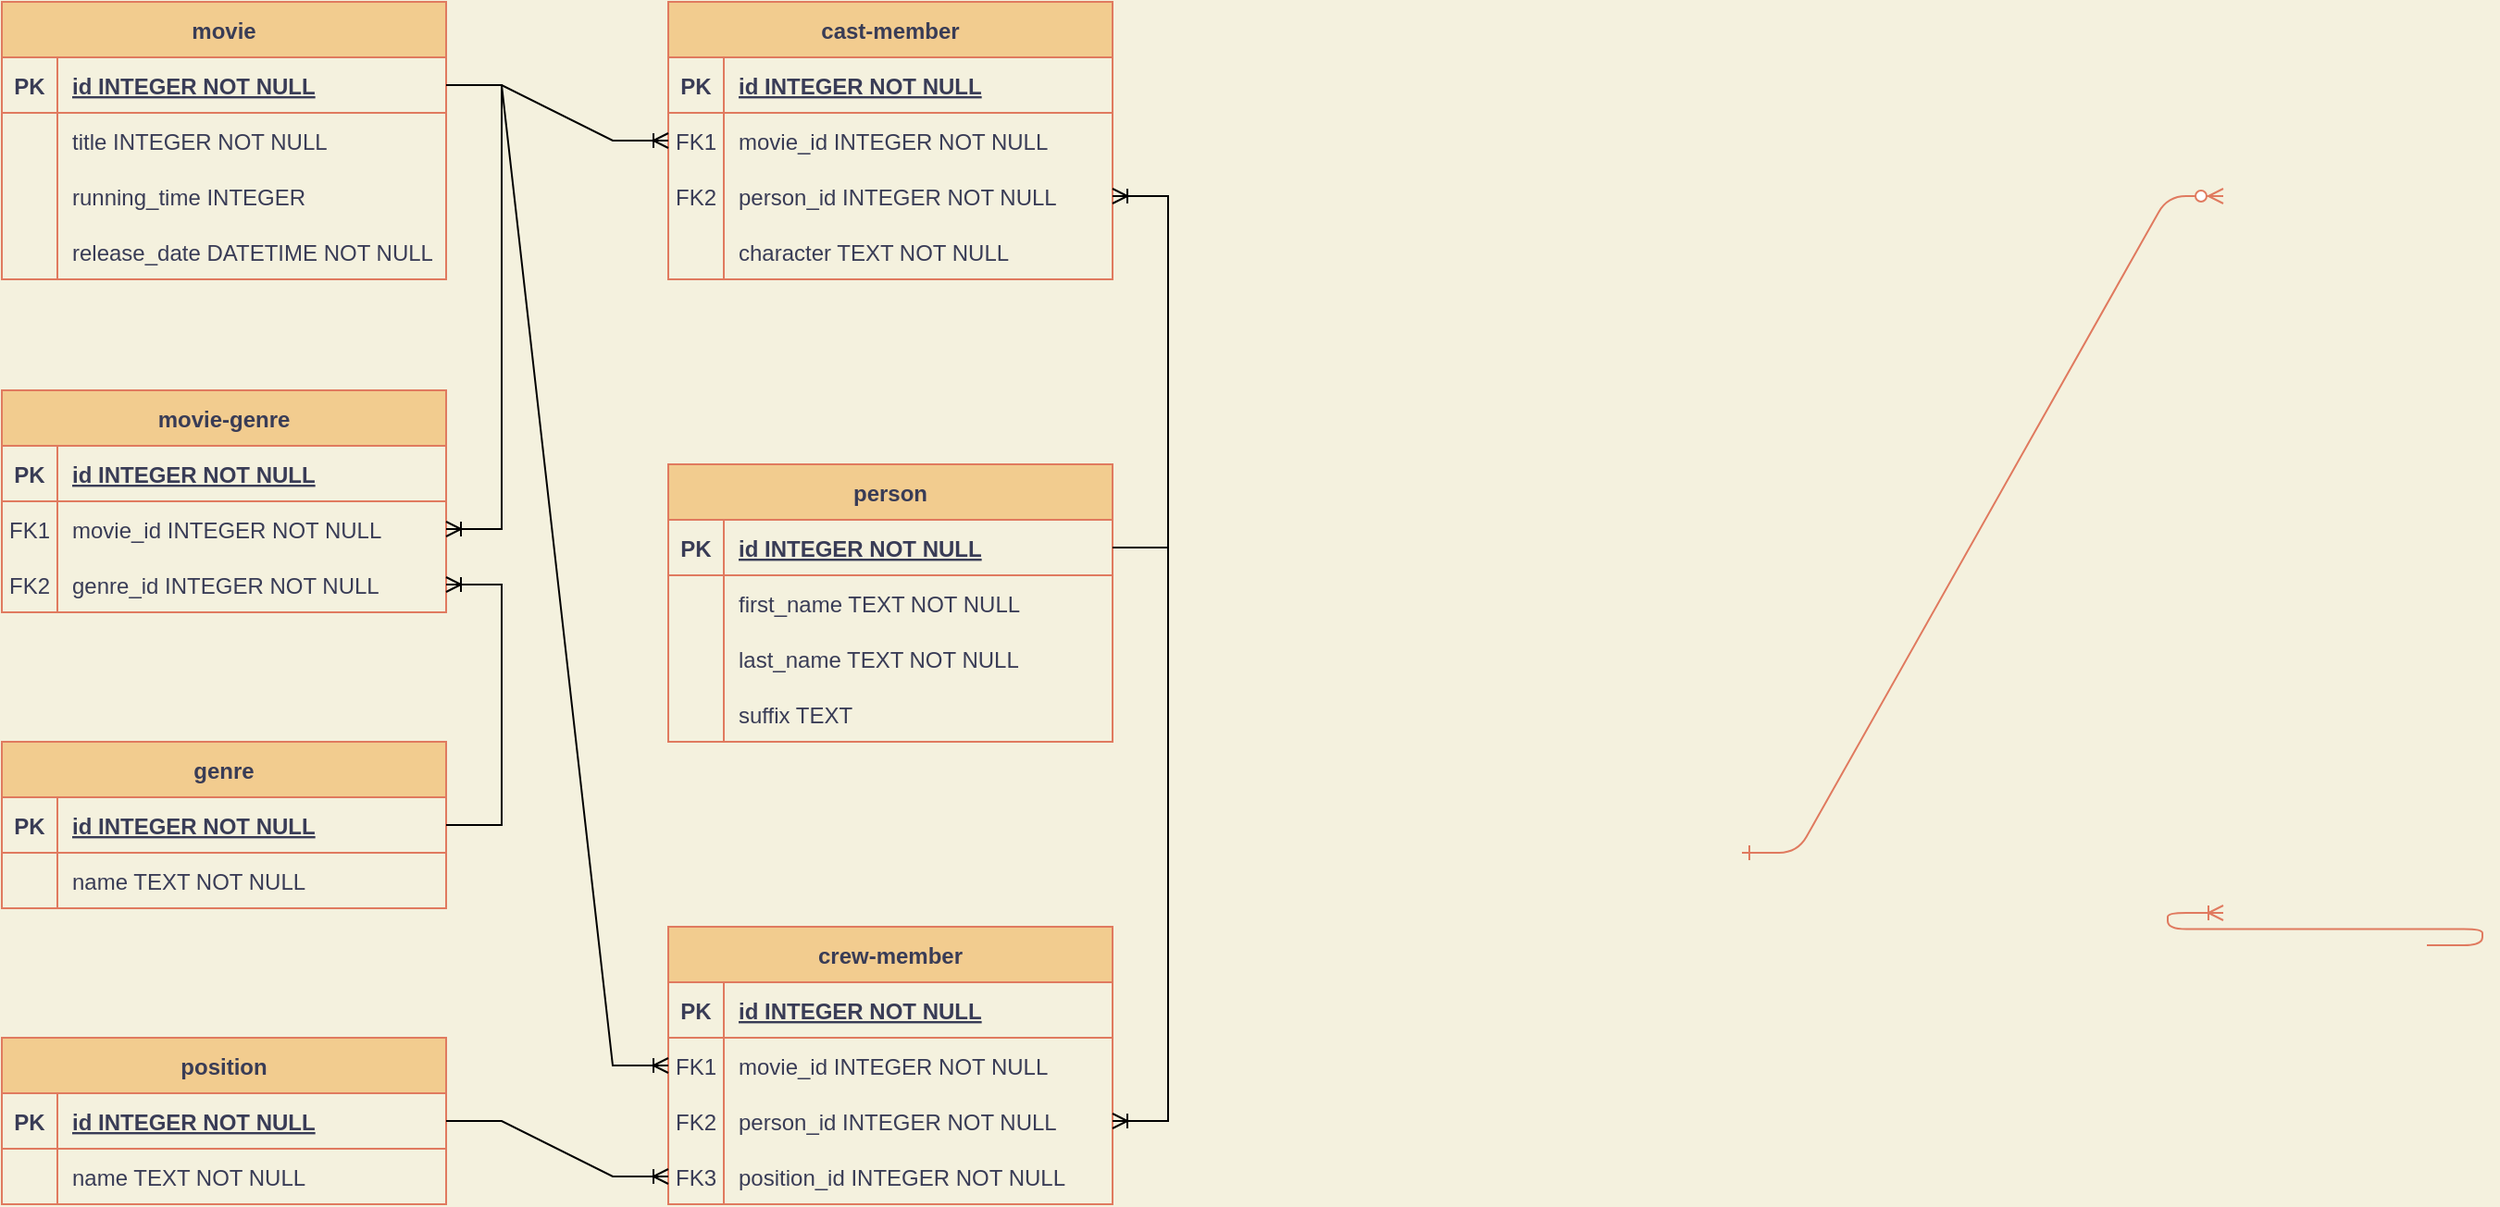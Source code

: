 <mxfile version="15.8.7" type="device"><diagram id="R2lEEEUBdFMjLlhIrx00" name="Page-1"><mxGraphModel dx="1298" dy="945" grid="1" gridSize="10" guides="1" tooltips="1" connect="1" arrows="1" fold="1" page="1" pageScale="1" pageWidth="850" pageHeight="1100" background="#F4F1DE" math="0" shadow="0" extFonts="Permanent Marker^https://fonts.googleapis.com/css?family=Permanent+Marker"><root><mxCell id="0"/><mxCell id="1" parent="0"/><mxCell id="CmRaEKqnd2upam0BMvwu-58" value="" style="edgeStyle=entityRelationEdgeStyle;endArrow=ERzeroToMany;startArrow=ERone;endFill=1;startFill=0;strokeColor=#E07A5F;fontColor=#393C56;labelBackgroundColor=#F4F1DE;" parent="1" source="CmRaEKqnd2upam0BMvwu-25" edge="1"><mxGeometry width="100" height="100" relative="1" as="geometry"><mxPoint x="980" y="500" as="sourcePoint"/><mxPoint x="1240" y="145" as="targetPoint"/></mxGeometry></mxCell><mxCell id="dFeZzjsiqZnY-xe7ULDC-239" value="" style="edgeStyle=entityRelationEdgeStyle;fontSize=12;html=1;endArrow=ERoneToMany;rounded=1;sketch=0;fontColor=#393C56;strokeColor=#E07A5F;fillColor=#F2CC8F;curved=0;" parent="1" source="dFeZzjsiqZnY-xe7ULDC-210" edge="1"><mxGeometry width="100" height="100" relative="1" as="geometry"><mxPoint x="1350" y="550" as="sourcePoint"/><mxPoint x="1240" y="532.5" as="targetPoint"/></mxGeometry></mxCell><mxCell id="J66zAHo53ogcDim1AAci-1" value="movie" style="shape=table;startSize=30;container=1;collapsible=1;childLayout=tableLayout;fixedRows=1;rowLines=0;fontStyle=1;align=center;resizeLast=1;fillColor=#F2CC8F;strokeColor=#E07A5F;fontColor=#393C56;" vertex="1" parent="1"><mxGeometry x="40" y="40" width="240" height="150" as="geometry"/></mxCell><mxCell id="J66zAHo53ogcDim1AAci-2" value="" style="shape=partialRectangle;collapsible=0;dropTarget=0;pointerEvents=0;fillColor=none;points=[[0,0.5],[1,0.5]];portConstraint=eastwest;top=0;left=0;right=0;bottom=1;strokeColor=#E07A5F;fontColor=#393C56;" vertex="1" parent="J66zAHo53ogcDim1AAci-1"><mxGeometry y="30" width="240" height="30" as="geometry"/></mxCell><mxCell id="J66zAHo53ogcDim1AAci-3" value="PK" style="shape=partialRectangle;overflow=hidden;connectable=0;fillColor=none;top=0;left=0;bottom=0;right=0;fontStyle=1;strokeColor=#E07A5F;fontColor=#393C56;" vertex="1" parent="J66zAHo53ogcDim1AAci-2"><mxGeometry width="30" height="30" as="geometry"><mxRectangle width="30" height="30" as="alternateBounds"/></mxGeometry></mxCell><mxCell id="J66zAHo53ogcDim1AAci-4" value="id INTEGER NOT NULL " style="shape=partialRectangle;overflow=hidden;connectable=0;fillColor=none;top=0;left=0;bottom=0;right=0;align=left;spacingLeft=6;fontStyle=5;strokeColor=#E07A5F;fontColor=#393C56;" vertex="1" parent="J66zAHo53ogcDim1AAci-2"><mxGeometry x="30" width="210" height="30" as="geometry"><mxRectangle width="210" height="30" as="alternateBounds"/></mxGeometry></mxCell><mxCell id="J66zAHo53ogcDim1AAci-5" value="" style="shape=partialRectangle;collapsible=0;dropTarget=0;pointerEvents=0;fillColor=none;points=[[0,0.5],[1,0.5]];portConstraint=eastwest;top=0;left=0;right=0;bottom=0;strokeColor=#E07A5F;fontColor=#393C56;" vertex="1" parent="J66zAHo53ogcDim1AAci-1"><mxGeometry y="60" width="240" height="30" as="geometry"/></mxCell><mxCell id="J66zAHo53ogcDim1AAci-6" value="" style="shape=partialRectangle;overflow=hidden;connectable=0;fillColor=none;top=0;left=0;bottom=0;right=0;strokeColor=#E07A5F;fontColor=#393C56;" vertex="1" parent="J66zAHo53ogcDim1AAci-5"><mxGeometry width="30" height="30" as="geometry"><mxRectangle width="30" height="30" as="alternateBounds"/></mxGeometry></mxCell><mxCell id="J66zAHo53ogcDim1AAci-7" value="title INTEGER NOT NULL" style="shape=partialRectangle;overflow=hidden;connectable=0;fillColor=none;top=0;left=0;bottom=0;right=0;align=left;spacingLeft=6;strokeColor=#E07A5F;fontColor=#393C56;" vertex="1" parent="J66zAHo53ogcDim1AAci-5"><mxGeometry x="30" width="210" height="30" as="geometry"><mxRectangle width="210" height="30" as="alternateBounds"/></mxGeometry></mxCell><mxCell id="J66zAHo53ogcDim1AAci-17" style="shape=partialRectangle;collapsible=0;dropTarget=0;pointerEvents=0;fillColor=none;points=[[0,0.5],[1,0.5]];portConstraint=eastwest;top=0;left=0;right=0;bottom=0;strokeColor=#E07A5F;fontColor=#393C56;" vertex="1" parent="J66zAHo53ogcDim1AAci-1"><mxGeometry y="90" width="240" height="30" as="geometry"/></mxCell><mxCell id="J66zAHo53ogcDim1AAci-18" style="shape=partialRectangle;overflow=hidden;connectable=0;fillColor=none;top=0;left=0;bottom=0;right=0;strokeColor=#E07A5F;fontColor=#393C56;" vertex="1" parent="J66zAHo53ogcDim1AAci-17"><mxGeometry width="30" height="30" as="geometry"><mxRectangle width="30" height="30" as="alternateBounds"/></mxGeometry></mxCell><mxCell id="J66zAHo53ogcDim1AAci-19" value="running_time INTEGER" style="shape=partialRectangle;overflow=hidden;connectable=0;fillColor=none;top=0;left=0;bottom=0;right=0;align=left;spacingLeft=6;strokeColor=#E07A5F;fontColor=#393C56;" vertex="1" parent="J66zAHo53ogcDim1AAci-17"><mxGeometry x="30" width="210" height="30" as="geometry"><mxRectangle width="210" height="30" as="alternateBounds"/></mxGeometry></mxCell><mxCell id="J66zAHo53ogcDim1AAci-11" style="shape=partialRectangle;collapsible=0;dropTarget=0;pointerEvents=0;fillColor=none;points=[[0,0.5],[1,0.5]];portConstraint=eastwest;top=0;left=0;right=0;bottom=0;strokeColor=#E07A5F;fontColor=#393C56;" vertex="1" parent="J66zAHo53ogcDim1AAci-1"><mxGeometry y="120" width="240" height="30" as="geometry"/></mxCell><mxCell id="J66zAHo53ogcDim1AAci-12" style="shape=partialRectangle;overflow=hidden;connectable=0;fillColor=none;top=0;left=0;bottom=0;right=0;strokeColor=#E07A5F;fontColor=#393C56;" vertex="1" parent="J66zAHo53ogcDim1AAci-11"><mxGeometry width="30" height="30" as="geometry"><mxRectangle width="30" height="30" as="alternateBounds"/></mxGeometry></mxCell><mxCell id="J66zAHo53ogcDim1AAci-13" value="release_date DATETIME NOT NULL" style="shape=partialRectangle;overflow=hidden;connectable=0;fillColor=none;top=0;left=0;bottom=0;right=0;align=left;spacingLeft=6;strokeColor=#E07A5F;fontColor=#393C56;" vertex="1" parent="J66zAHo53ogcDim1AAci-11"><mxGeometry x="30" width="210" height="30" as="geometry"><mxRectangle width="210" height="30" as="alternateBounds"/></mxGeometry></mxCell><mxCell id="J66zAHo53ogcDim1AAci-23" value="person" style="shape=table;startSize=30;container=1;collapsible=1;childLayout=tableLayout;fixedRows=1;rowLines=0;fontStyle=1;align=center;resizeLast=1;fillColor=#F2CC8F;strokeColor=#E07A5F;fontColor=#393C56;" vertex="1" parent="1"><mxGeometry x="400" y="290" width="240" height="150" as="geometry"/></mxCell><mxCell id="J66zAHo53ogcDim1AAci-24" value="" style="shape=partialRectangle;collapsible=0;dropTarget=0;pointerEvents=0;fillColor=none;points=[[0,0.5],[1,0.5]];portConstraint=eastwest;top=0;left=0;right=0;bottom=1;strokeColor=#E07A5F;fontColor=#393C56;" vertex="1" parent="J66zAHo53ogcDim1AAci-23"><mxGeometry y="30" width="240" height="30" as="geometry"/></mxCell><mxCell id="J66zAHo53ogcDim1AAci-25" value="PK" style="shape=partialRectangle;overflow=hidden;connectable=0;fillColor=none;top=0;left=0;bottom=0;right=0;fontStyle=1;strokeColor=#E07A5F;fontColor=#393C56;" vertex="1" parent="J66zAHo53ogcDim1AAci-24"><mxGeometry width="30" height="30" as="geometry"><mxRectangle width="30" height="30" as="alternateBounds"/></mxGeometry></mxCell><mxCell id="J66zAHo53ogcDim1AAci-26" value="id INTEGER NOT NULL " style="shape=partialRectangle;overflow=hidden;connectable=0;fillColor=none;top=0;left=0;bottom=0;right=0;align=left;spacingLeft=6;fontStyle=5;strokeColor=#E07A5F;fontColor=#393C56;" vertex="1" parent="J66zAHo53ogcDim1AAci-24"><mxGeometry x="30" width="210" height="30" as="geometry"><mxRectangle width="210" height="30" as="alternateBounds"/></mxGeometry></mxCell><mxCell id="J66zAHo53ogcDim1AAci-27" value="" style="shape=partialRectangle;collapsible=0;dropTarget=0;pointerEvents=0;fillColor=none;points=[[0,0.5],[1,0.5]];portConstraint=eastwest;top=0;left=0;right=0;bottom=0;strokeColor=#E07A5F;fontColor=#393C56;" vertex="1" parent="J66zAHo53ogcDim1AAci-23"><mxGeometry y="60" width="240" height="30" as="geometry"/></mxCell><mxCell id="J66zAHo53ogcDim1AAci-28" value="" style="shape=partialRectangle;overflow=hidden;connectable=0;fillColor=none;top=0;left=0;bottom=0;right=0;strokeColor=#E07A5F;fontColor=#393C56;" vertex="1" parent="J66zAHo53ogcDim1AAci-27"><mxGeometry width="30" height="30" as="geometry"><mxRectangle width="30" height="30" as="alternateBounds"/></mxGeometry></mxCell><mxCell id="J66zAHo53ogcDim1AAci-29" value="first_name TEXT NOT NULL" style="shape=partialRectangle;overflow=hidden;connectable=0;fillColor=none;top=0;left=0;bottom=0;right=0;align=left;spacingLeft=6;strokeColor=#E07A5F;fontColor=#393C56;" vertex="1" parent="J66zAHo53ogcDim1AAci-27"><mxGeometry x="30" width="210" height="30" as="geometry"><mxRectangle width="210" height="30" as="alternateBounds"/></mxGeometry></mxCell><mxCell id="J66zAHo53ogcDim1AAci-30" value="" style="shape=partialRectangle;collapsible=0;dropTarget=0;pointerEvents=0;fillColor=none;points=[[0,0.5],[1,0.5]];portConstraint=eastwest;top=0;left=0;right=0;bottom=0;strokeColor=#E07A5F;fontColor=#393C56;" vertex="1" parent="J66zAHo53ogcDim1AAci-23"><mxGeometry y="90" width="240" height="30" as="geometry"/></mxCell><mxCell id="J66zAHo53ogcDim1AAci-31" value="" style="shape=partialRectangle;overflow=hidden;connectable=0;fillColor=none;top=0;left=0;bottom=0;right=0;strokeColor=#E07A5F;fontColor=#393C56;" vertex="1" parent="J66zAHo53ogcDim1AAci-30"><mxGeometry width="30" height="30" as="geometry"><mxRectangle width="30" height="30" as="alternateBounds"/></mxGeometry></mxCell><mxCell id="J66zAHo53ogcDim1AAci-32" value="last_name TEXT NOT NULL" style="shape=partialRectangle;overflow=hidden;connectable=0;fillColor=none;top=0;left=0;bottom=0;right=0;align=left;spacingLeft=6;strokeColor=#E07A5F;fontColor=#393C56;" vertex="1" parent="J66zAHo53ogcDim1AAci-30"><mxGeometry x="30" width="210" height="30" as="geometry"><mxRectangle width="210" height="30" as="alternateBounds"/></mxGeometry></mxCell><mxCell id="J66zAHo53ogcDim1AAci-33" style="shape=partialRectangle;collapsible=0;dropTarget=0;pointerEvents=0;fillColor=none;points=[[0,0.5],[1,0.5]];portConstraint=eastwest;top=0;left=0;right=0;bottom=0;strokeColor=#E07A5F;fontColor=#393C56;" vertex="1" parent="J66zAHo53ogcDim1AAci-23"><mxGeometry y="120" width="240" height="30" as="geometry"/></mxCell><mxCell id="J66zAHo53ogcDim1AAci-34" style="shape=partialRectangle;overflow=hidden;connectable=0;fillColor=none;top=0;left=0;bottom=0;right=0;strokeColor=#E07A5F;fontColor=#393C56;" vertex="1" parent="J66zAHo53ogcDim1AAci-33"><mxGeometry width="30" height="30" as="geometry"><mxRectangle width="30" height="30" as="alternateBounds"/></mxGeometry></mxCell><mxCell id="J66zAHo53ogcDim1AAci-35" value="suffix TEXT" style="shape=partialRectangle;overflow=hidden;connectable=0;fillColor=none;top=0;left=0;bottom=0;right=0;align=left;spacingLeft=6;strokeColor=#E07A5F;fontColor=#393C56;" vertex="1" parent="J66zAHo53ogcDim1AAci-33"><mxGeometry x="30" width="210" height="30" as="geometry"><mxRectangle width="210" height="30" as="alternateBounds"/></mxGeometry></mxCell><mxCell id="J66zAHo53ogcDim1AAci-45" value="crew-member" style="shape=table;startSize=30;container=1;collapsible=1;childLayout=tableLayout;fixedRows=1;rowLines=0;fontStyle=1;align=center;resizeLast=1;fillColor=#F2CC8F;strokeColor=#E07A5F;fontColor=#393C56;" vertex="1" parent="1"><mxGeometry x="400" y="540" width="240" height="150" as="geometry"/></mxCell><mxCell id="J66zAHo53ogcDim1AAci-46" value="" style="shape=partialRectangle;collapsible=0;dropTarget=0;pointerEvents=0;fillColor=none;points=[[0,0.5],[1,0.5]];portConstraint=eastwest;top=0;left=0;right=0;bottom=1;strokeColor=#E07A5F;fontColor=#393C56;" vertex="1" parent="J66zAHo53ogcDim1AAci-45"><mxGeometry y="30" width="240" height="30" as="geometry"/></mxCell><mxCell id="J66zAHo53ogcDim1AAci-47" value="PK" style="shape=partialRectangle;overflow=hidden;connectable=0;fillColor=none;top=0;left=0;bottom=0;right=0;fontStyle=1;strokeColor=#E07A5F;fontColor=#393C56;" vertex="1" parent="J66zAHo53ogcDim1AAci-46"><mxGeometry width="30" height="30" as="geometry"><mxRectangle width="30" height="30" as="alternateBounds"/></mxGeometry></mxCell><mxCell id="J66zAHo53ogcDim1AAci-48" value="id INTEGER NOT NULL " style="shape=partialRectangle;overflow=hidden;connectable=0;fillColor=none;top=0;left=0;bottom=0;right=0;align=left;spacingLeft=6;fontStyle=5;strokeColor=#E07A5F;fontColor=#393C56;" vertex="1" parent="J66zAHo53ogcDim1AAci-46"><mxGeometry x="30" width="210" height="30" as="geometry"><mxRectangle width="210" height="30" as="alternateBounds"/></mxGeometry></mxCell><mxCell id="J66zAHo53ogcDim1AAci-49" value="" style="shape=partialRectangle;collapsible=0;dropTarget=0;pointerEvents=0;fillColor=none;points=[[0,0.5],[1,0.5]];portConstraint=eastwest;top=0;left=0;right=0;bottom=0;strokeColor=#E07A5F;fontColor=#393C56;" vertex="1" parent="J66zAHo53ogcDim1AAci-45"><mxGeometry y="60" width="240" height="30" as="geometry"/></mxCell><mxCell id="J66zAHo53ogcDim1AAci-50" value="FK1" style="shape=partialRectangle;overflow=hidden;connectable=0;fillColor=none;top=0;left=0;bottom=0;right=0;strokeColor=#E07A5F;fontColor=#393C56;" vertex="1" parent="J66zAHo53ogcDim1AAci-49"><mxGeometry width="30" height="30" as="geometry"><mxRectangle width="30" height="30" as="alternateBounds"/></mxGeometry></mxCell><mxCell id="J66zAHo53ogcDim1AAci-51" value="movie_id INTEGER NOT NULL" style="shape=partialRectangle;overflow=hidden;connectable=0;fillColor=none;top=0;left=0;bottom=0;right=0;align=left;spacingLeft=6;strokeColor=#E07A5F;fontColor=#393C56;" vertex="1" parent="J66zAHo53ogcDim1AAci-49"><mxGeometry x="30" width="210" height="30" as="geometry"><mxRectangle width="210" height="30" as="alternateBounds"/></mxGeometry></mxCell><mxCell id="J66zAHo53ogcDim1AAci-52" value="" style="shape=partialRectangle;collapsible=0;dropTarget=0;pointerEvents=0;fillColor=none;points=[[0,0.5],[1,0.5]];portConstraint=eastwest;top=0;left=0;right=0;bottom=0;strokeColor=#E07A5F;fontColor=#393C56;" vertex="1" parent="J66zAHo53ogcDim1AAci-45"><mxGeometry y="90" width="240" height="30" as="geometry"/></mxCell><mxCell id="J66zAHo53ogcDim1AAci-53" value="FK2" style="shape=partialRectangle;overflow=hidden;connectable=0;fillColor=none;top=0;left=0;bottom=0;right=0;strokeColor=#E07A5F;fontColor=#393C56;" vertex="1" parent="J66zAHo53ogcDim1AAci-52"><mxGeometry width="30" height="30" as="geometry"><mxRectangle width="30" height="30" as="alternateBounds"/></mxGeometry></mxCell><mxCell id="J66zAHo53ogcDim1AAci-54" value="person_id INTEGER NOT NULL" style="shape=partialRectangle;overflow=hidden;connectable=0;fillColor=none;top=0;left=0;bottom=0;right=0;align=left;spacingLeft=6;strokeColor=#E07A5F;fontColor=#393C56;" vertex="1" parent="J66zAHo53ogcDim1AAci-52"><mxGeometry x="30" width="210" height="30" as="geometry"><mxRectangle width="210" height="30" as="alternateBounds"/></mxGeometry></mxCell><mxCell id="J66zAHo53ogcDim1AAci-55" style="shape=partialRectangle;collapsible=0;dropTarget=0;pointerEvents=0;fillColor=none;points=[[0,0.5],[1,0.5]];portConstraint=eastwest;top=0;left=0;right=0;bottom=0;strokeColor=#E07A5F;fontColor=#393C56;" vertex="1" parent="J66zAHo53ogcDim1AAci-45"><mxGeometry y="120" width="240" height="30" as="geometry"/></mxCell><mxCell id="J66zAHo53ogcDim1AAci-56" value="FK3" style="shape=partialRectangle;overflow=hidden;connectable=0;fillColor=none;top=0;left=0;bottom=0;right=0;strokeColor=#E07A5F;fontColor=#393C56;" vertex="1" parent="J66zAHo53ogcDim1AAci-55"><mxGeometry width="30" height="30" as="geometry"><mxRectangle width="30" height="30" as="alternateBounds"/></mxGeometry></mxCell><mxCell id="J66zAHo53ogcDim1AAci-57" value="position_id INTEGER NOT NULL" style="shape=partialRectangle;overflow=hidden;connectable=0;fillColor=none;top=0;left=0;bottom=0;right=0;align=left;spacingLeft=6;strokeColor=#E07A5F;fontColor=#393C56;" vertex="1" parent="J66zAHo53ogcDim1AAci-55"><mxGeometry x="30" width="210" height="30" as="geometry"><mxRectangle width="210" height="30" as="alternateBounds"/></mxGeometry></mxCell><mxCell id="J66zAHo53ogcDim1AAci-70" value="cast-member" style="shape=table;startSize=30;container=1;collapsible=1;childLayout=tableLayout;fixedRows=1;rowLines=0;fontStyle=1;align=center;resizeLast=1;fillColor=#F2CC8F;strokeColor=#E07A5F;fontColor=#393C56;" vertex="1" parent="1"><mxGeometry x="400" y="40" width="240" height="150" as="geometry"/></mxCell><mxCell id="J66zAHo53ogcDim1AAci-71" value="" style="shape=partialRectangle;collapsible=0;dropTarget=0;pointerEvents=0;fillColor=none;points=[[0,0.5],[1,0.5]];portConstraint=eastwest;top=0;left=0;right=0;bottom=1;strokeColor=#E07A5F;fontColor=#393C56;" vertex="1" parent="J66zAHo53ogcDim1AAci-70"><mxGeometry y="30" width="240" height="30" as="geometry"/></mxCell><mxCell id="J66zAHo53ogcDim1AAci-72" value="PK" style="shape=partialRectangle;overflow=hidden;connectable=0;fillColor=none;top=0;left=0;bottom=0;right=0;fontStyle=1;strokeColor=#E07A5F;fontColor=#393C56;" vertex="1" parent="J66zAHo53ogcDim1AAci-71"><mxGeometry width="30" height="30" as="geometry"><mxRectangle width="30" height="30" as="alternateBounds"/></mxGeometry></mxCell><mxCell id="J66zAHo53ogcDim1AAci-73" value="id INTEGER NOT NULL " style="shape=partialRectangle;overflow=hidden;connectable=0;fillColor=none;top=0;left=0;bottom=0;right=0;align=left;spacingLeft=6;fontStyle=5;strokeColor=#E07A5F;fontColor=#393C56;" vertex="1" parent="J66zAHo53ogcDim1AAci-71"><mxGeometry x="30" width="210" height="30" as="geometry"><mxRectangle width="210" height="30" as="alternateBounds"/></mxGeometry></mxCell><mxCell id="J66zAHo53ogcDim1AAci-74" value="" style="shape=partialRectangle;collapsible=0;dropTarget=0;pointerEvents=0;fillColor=none;points=[[0,0.5],[1,0.5]];portConstraint=eastwest;top=0;left=0;right=0;bottom=0;strokeColor=#E07A5F;fontColor=#393C56;" vertex="1" parent="J66zAHo53ogcDim1AAci-70"><mxGeometry y="60" width="240" height="30" as="geometry"/></mxCell><mxCell id="J66zAHo53ogcDim1AAci-75" value="FK1" style="shape=partialRectangle;overflow=hidden;connectable=0;fillColor=none;top=0;left=0;bottom=0;right=0;strokeColor=#E07A5F;fontColor=#393C56;" vertex="1" parent="J66zAHo53ogcDim1AAci-74"><mxGeometry width="30" height="30" as="geometry"><mxRectangle width="30" height="30" as="alternateBounds"/></mxGeometry></mxCell><mxCell id="J66zAHo53ogcDim1AAci-76" value="movie_id INTEGER NOT NULL" style="shape=partialRectangle;overflow=hidden;connectable=0;fillColor=none;top=0;left=0;bottom=0;right=0;align=left;spacingLeft=6;strokeColor=#E07A5F;fontColor=#393C56;" vertex="1" parent="J66zAHo53ogcDim1AAci-74"><mxGeometry x="30" width="210" height="30" as="geometry"><mxRectangle width="210" height="30" as="alternateBounds"/></mxGeometry></mxCell><mxCell id="J66zAHo53ogcDim1AAci-77" value="" style="shape=partialRectangle;collapsible=0;dropTarget=0;pointerEvents=0;fillColor=none;points=[[0,0.5],[1,0.5]];portConstraint=eastwest;top=0;left=0;right=0;bottom=0;strokeColor=#E07A5F;fontColor=#393C56;" vertex="1" parent="J66zAHo53ogcDim1AAci-70"><mxGeometry y="90" width="240" height="30" as="geometry"/></mxCell><mxCell id="J66zAHo53ogcDim1AAci-78" value="FK2" style="shape=partialRectangle;overflow=hidden;connectable=0;fillColor=none;top=0;left=0;bottom=0;right=0;strokeColor=#E07A5F;fontColor=#393C56;" vertex="1" parent="J66zAHo53ogcDim1AAci-77"><mxGeometry width="30" height="30" as="geometry"><mxRectangle width="30" height="30" as="alternateBounds"/></mxGeometry></mxCell><mxCell id="J66zAHo53ogcDim1AAci-79" value="person_id INTEGER NOT NULL" style="shape=partialRectangle;overflow=hidden;connectable=0;fillColor=none;top=0;left=0;bottom=0;right=0;align=left;spacingLeft=6;strokeColor=#E07A5F;fontColor=#393C56;" vertex="1" parent="J66zAHo53ogcDim1AAci-77"><mxGeometry x="30" width="210" height="30" as="geometry"><mxRectangle width="210" height="30" as="alternateBounds"/></mxGeometry></mxCell><mxCell id="J66zAHo53ogcDim1AAci-80" style="shape=partialRectangle;collapsible=0;dropTarget=0;pointerEvents=0;fillColor=none;points=[[0,0.5],[1,0.5]];portConstraint=eastwest;top=0;left=0;right=0;bottom=0;strokeColor=#E07A5F;fontColor=#393C56;" vertex="1" parent="J66zAHo53ogcDim1AAci-70"><mxGeometry y="120" width="240" height="30" as="geometry"/></mxCell><mxCell id="J66zAHo53ogcDim1AAci-81" value="" style="shape=partialRectangle;overflow=hidden;connectable=0;fillColor=none;top=0;left=0;bottom=0;right=0;strokeColor=#E07A5F;fontColor=#393C56;" vertex="1" parent="J66zAHo53ogcDim1AAci-80"><mxGeometry width="30" height="30" as="geometry"><mxRectangle width="30" height="30" as="alternateBounds"/></mxGeometry></mxCell><mxCell id="J66zAHo53ogcDim1AAci-82" value="character TEXT NOT NULL" style="shape=partialRectangle;overflow=hidden;connectable=0;fillColor=none;top=0;left=0;bottom=0;right=0;align=left;spacingLeft=6;strokeColor=#E07A5F;fontColor=#393C56;" vertex="1" parent="J66zAHo53ogcDim1AAci-80"><mxGeometry x="30" width="210" height="30" as="geometry"><mxRectangle width="210" height="30" as="alternateBounds"/></mxGeometry></mxCell><mxCell id="J66zAHo53ogcDim1AAci-83" value="position" style="shape=table;startSize=30;container=1;collapsible=1;childLayout=tableLayout;fixedRows=1;rowLines=0;fontStyle=1;align=center;resizeLast=1;fillColor=#F2CC8F;strokeColor=#E07A5F;fontColor=#393C56;" vertex="1" parent="1"><mxGeometry x="40" y="600" width="240" height="90" as="geometry"/></mxCell><mxCell id="J66zAHo53ogcDim1AAci-84" value="" style="shape=partialRectangle;collapsible=0;dropTarget=0;pointerEvents=0;fillColor=none;points=[[0,0.5],[1,0.5]];portConstraint=eastwest;top=0;left=0;right=0;bottom=1;strokeColor=#E07A5F;fontColor=#393C56;" vertex="1" parent="J66zAHo53ogcDim1AAci-83"><mxGeometry y="30" width="240" height="30" as="geometry"/></mxCell><mxCell id="J66zAHo53ogcDim1AAci-85" value="PK" style="shape=partialRectangle;overflow=hidden;connectable=0;fillColor=none;top=0;left=0;bottom=0;right=0;fontStyle=1;strokeColor=#E07A5F;fontColor=#393C56;" vertex="1" parent="J66zAHo53ogcDim1AAci-84"><mxGeometry width="30" height="30" as="geometry"><mxRectangle width="30" height="30" as="alternateBounds"/></mxGeometry></mxCell><mxCell id="J66zAHo53ogcDim1AAci-86" value="id INTEGER NOT NULL " style="shape=partialRectangle;overflow=hidden;connectable=0;fillColor=none;top=0;left=0;bottom=0;right=0;align=left;spacingLeft=6;fontStyle=5;strokeColor=#E07A5F;fontColor=#393C56;" vertex="1" parent="J66zAHo53ogcDim1AAci-84"><mxGeometry x="30" width="210" height="30" as="geometry"><mxRectangle width="210" height="30" as="alternateBounds"/></mxGeometry></mxCell><mxCell id="J66zAHo53ogcDim1AAci-87" value="" style="shape=partialRectangle;collapsible=0;dropTarget=0;pointerEvents=0;fillColor=none;points=[[0,0.5],[1,0.5]];portConstraint=eastwest;top=0;left=0;right=0;bottom=0;strokeColor=#E07A5F;fontColor=#393C56;" vertex="1" parent="J66zAHo53ogcDim1AAci-83"><mxGeometry y="60" width="240" height="30" as="geometry"/></mxCell><mxCell id="J66zAHo53ogcDim1AAci-88" value="" style="shape=partialRectangle;overflow=hidden;connectable=0;fillColor=none;top=0;left=0;bottom=0;right=0;strokeColor=#E07A5F;fontColor=#393C56;" vertex="1" parent="J66zAHo53ogcDim1AAci-87"><mxGeometry width="30" height="30" as="geometry"><mxRectangle width="30" height="30" as="alternateBounds"/></mxGeometry></mxCell><mxCell id="J66zAHo53ogcDim1AAci-89" value="name TEXT NOT NULL" style="shape=partialRectangle;overflow=hidden;connectable=0;fillColor=none;top=0;left=0;bottom=0;right=0;align=left;spacingLeft=6;strokeColor=#E07A5F;fontColor=#393C56;" vertex="1" parent="J66zAHo53ogcDim1AAci-87"><mxGeometry x="30" width="210" height="30" as="geometry"><mxRectangle width="210" height="30" as="alternateBounds"/></mxGeometry></mxCell><mxCell id="J66zAHo53ogcDim1AAci-96" value="genre" style="shape=table;startSize=30;container=1;collapsible=1;childLayout=tableLayout;fixedRows=1;rowLines=0;fontStyle=1;align=center;resizeLast=1;fillColor=#F2CC8F;strokeColor=#E07A5F;fontColor=#393C56;" vertex="1" parent="1"><mxGeometry x="40" y="440" width="240" height="90" as="geometry"/></mxCell><mxCell id="J66zAHo53ogcDim1AAci-97" value="" style="shape=partialRectangle;collapsible=0;dropTarget=0;pointerEvents=0;fillColor=none;points=[[0,0.5],[1,0.5]];portConstraint=eastwest;top=0;left=0;right=0;bottom=1;strokeColor=#E07A5F;fontColor=#393C56;" vertex="1" parent="J66zAHo53ogcDim1AAci-96"><mxGeometry y="30" width="240" height="30" as="geometry"/></mxCell><mxCell id="J66zAHo53ogcDim1AAci-98" value="PK" style="shape=partialRectangle;overflow=hidden;connectable=0;fillColor=none;top=0;left=0;bottom=0;right=0;fontStyle=1;strokeColor=#E07A5F;fontColor=#393C56;" vertex="1" parent="J66zAHo53ogcDim1AAci-97"><mxGeometry width="30" height="30" as="geometry"><mxRectangle width="30" height="30" as="alternateBounds"/></mxGeometry></mxCell><mxCell id="J66zAHo53ogcDim1AAci-99" value="id INTEGER NOT NULL " style="shape=partialRectangle;overflow=hidden;connectable=0;fillColor=none;top=0;left=0;bottom=0;right=0;align=left;spacingLeft=6;fontStyle=5;strokeColor=#E07A5F;fontColor=#393C56;" vertex="1" parent="J66zAHo53ogcDim1AAci-97"><mxGeometry x="30" width="210" height="30" as="geometry"><mxRectangle width="210" height="30" as="alternateBounds"/></mxGeometry></mxCell><mxCell id="J66zAHo53ogcDim1AAci-100" value="" style="shape=partialRectangle;collapsible=0;dropTarget=0;pointerEvents=0;fillColor=none;points=[[0,0.5],[1,0.5]];portConstraint=eastwest;top=0;left=0;right=0;bottom=0;strokeColor=#E07A5F;fontColor=#393C56;" vertex="1" parent="J66zAHo53ogcDim1AAci-96"><mxGeometry y="60" width="240" height="30" as="geometry"/></mxCell><mxCell id="J66zAHo53ogcDim1AAci-101" value="" style="shape=partialRectangle;overflow=hidden;connectable=0;fillColor=none;top=0;left=0;bottom=0;right=0;strokeColor=#E07A5F;fontColor=#393C56;" vertex="1" parent="J66zAHo53ogcDim1AAci-100"><mxGeometry width="30" height="30" as="geometry"><mxRectangle width="30" height="30" as="alternateBounds"/></mxGeometry></mxCell><mxCell id="J66zAHo53ogcDim1AAci-102" value="name TEXT NOT NULL" style="shape=partialRectangle;overflow=hidden;connectable=0;fillColor=none;top=0;left=0;bottom=0;right=0;align=left;spacingLeft=6;strokeColor=#E07A5F;fontColor=#393C56;" vertex="1" parent="J66zAHo53ogcDim1AAci-100"><mxGeometry x="30" width="210" height="30" as="geometry"><mxRectangle width="210" height="30" as="alternateBounds"/></mxGeometry></mxCell><mxCell id="J66zAHo53ogcDim1AAci-103" value="movie-genre" style="shape=table;startSize=30;container=1;collapsible=1;childLayout=tableLayout;fixedRows=1;rowLines=0;fontStyle=1;align=center;resizeLast=1;fillColor=#F2CC8F;strokeColor=#E07A5F;fontColor=#393C56;" vertex="1" parent="1"><mxGeometry x="40" y="250" width="240" height="120" as="geometry"/></mxCell><mxCell id="J66zAHo53ogcDim1AAci-104" value="" style="shape=partialRectangle;collapsible=0;dropTarget=0;pointerEvents=0;fillColor=none;points=[[0,0.5],[1,0.5]];portConstraint=eastwest;top=0;left=0;right=0;bottom=1;strokeColor=#E07A5F;fontColor=#393C56;" vertex="1" parent="J66zAHo53ogcDim1AAci-103"><mxGeometry y="30" width="240" height="30" as="geometry"/></mxCell><mxCell id="J66zAHo53ogcDim1AAci-105" value="PK" style="shape=partialRectangle;overflow=hidden;connectable=0;fillColor=none;top=0;left=0;bottom=0;right=0;fontStyle=1;strokeColor=#E07A5F;fontColor=#393C56;" vertex="1" parent="J66zAHo53ogcDim1AAci-104"><mxGeometry width="30" height="30" as="geometry"><mxRectangle width="30" height="30" as="alternateBounds"/></mxGeometry></mxCell><mxCell id="J66zAHo53ogcDim1AAci-106" value="id INTEGER NOT NULL " style="shape=partialRectangle;overflow=hidden;connectable=0;fillColor=none;top=0;left=0;bottom=0;right=0;align=left;spacingLeft=6;fontStyle=5;strokeColor=#E07A5F;fontColor=#393C56;" vertex="1" parent="J66zAHo53ogcDim1AAci-104"><mxGeometry x="30" width="210" height="30" as="geometry"><mxRectangle width="210" height="30" as="alternateBounds"/></mxGeometry></mxCell><mxCell id="J66zAHo53ogcDim1AAci-107" value="" style="shape=partialRectangle;collapsible=0;dropTarget=0;pointerEvents=0;fillColor=none;points=[[0,0.5],[1,0.5]];portConstraint=eastwest;top=0;left=0;right=0;bottom=0;strokeColor=#E07A5F;fontColor=#393C56;" vertex="1" parent="J66zAHo53ogcDim1AAci-103"><mxGeometry y="60" width="240" height="30" as="geometry"/></mxCell><mxCell id="J66zAHo53ogcDim1AAci-108" value="FK1" style="shape=partialRectangle;overflow=hidden;connectable=0;fillColor=none;top=0;left=0;bottom=0;right=0;strokeColor=#E07A5F;fontColor=#393C56;" vertex="1" parent="J66zAHo53ogcDim1AAci-107"><mxGeometry width="30" height="30" as="geometry"><mxRectangle width="30" height="30" as="alternateBounds"/></mxGeometry></mxCell><mxCell id="J66zAHo53ogcDim1AAci-109" value="movie_id INTEGER NOT NULL" style="shape=partialRectangle;overflow=hidden;connectable=0;fillColor=none;top=0;left=0;bottom=0;right=0;align=left;spacingLeft=6;strokeColor=#E07A5F;fontColor=#393C56;" vertex="1" parent="J66zAHo53ogcDim1AAci-107"><mxGeometry x="30" width="210" height="30" as="geometry"><mxRectangle width="210" height="30" as="alternateBounds"/></mxGeometry></mxCell><mxCell id="J66zAHo53ogcDim1AAci-110" value="" style="shape=partialRectangle;collapsible=0;dropTarget=0;pointerEvents=0;fillColor=none;points=[[0,0.5],[1,0.5]];portConstraint=eastwest;top=0;left=0;right=0;bottom=0;strokeColor=#E07A5F;fontColor=#393C56;" vertex="1" parent="J66zAHo53ogcDim1AAci-103"><mxGeometry y="90" width="240" height="30" as="geometry"/></mxCell><mxCell id="J66zAHo53ogcDim1AAci-111" value="FK2" style="shape=partialRectangle;overflow=hidden;connectable=0;fillColor=none;top=0;left=0;bottom=0;right=0;strokeColor=#E07A5F;fontColor=#393C56;" vertex="1" parent="J66zAHo53ogcDim1AAci-110"><mxGeometry width="30" height="30" as="geometry"><mxRectangle width="30" height="30" as="alternateBounds"/></mxGeometry></mxCell><mxCell id="J66zAHo53ogcDim1AAci-112" value="genre_id INTEGER NOT NULL" style="shape=partialRectangle;overflow=hidden;connectable=0;fillColor=none;top=0;left=0;bottom=0;right=0;align=left;spacingLeft=6;strokeColor=#E07A5F;fontColor=#393C56;" vertex="1" parent="J66zAHo53ogcDim1AAci-110"><mxGeometry x="30" width="210" height="30" as="geometry"><mxRectangle width="210" height="30" as="alternateBounds"/></mxGeometry></mxCell><mxCell id="J66zAHo53ogcDim1AAci-119" value="" style="edgeStyle=entityRelationEdgeStyle;fontSize=12;html=1;endArrow=ERoneToMany;rounded=0;" edge="1" parent="1" source="J66zAHo53ogcDim1AAci-2" target="J66zAHo53ogcDim1AAci-74"><mxGeometry width="100" height="100" relative="1" as="geometry"><mxPoint x="390" y="520" as="sourcePoint"/><mxPoint x="490" y="420" as="targetPoint"/></mxGeometry></mxCell><mxCell id="J66zAHo53ogcDim1AAci-120" value="" style="edgeStyle=entityRelationEdgeStyle;fontSize=12;html=1;endArrow=ERoneToMany;rounded=0;" edge="1" parent="1" source="J66zAHo53ogcDim1AAci-24" target="J66zAHo53ogcDim1AAci-77"><mxGeometry width="100" height="100" relative="1" as="geometry"><mxPoint x="670" y="580" as="sourcePoint"/><mxPoint x="770" y="480" as="targetPoint"/></mxGeometry></mxCell><mxCell id="J66zAHo53ogcDim1AAci-121" value="" style="edgeStyle=entityRelationEdgeStyle;fontSize=12;html=1;endArrow=ERoneToMany;rounded=0;" edge="1" parent="1" source="J66zAHo53ogcDim1AAci-97" target="J66zAHo53ogcDim1AAci-110"><mxGeometry width="100" height="100" relative="1" as="geometry"><mxPoint x="400" y="550" as="sourcePoint"/><mxPoint x="500" y="450" as="targetPoint"/></mxGeometry></mxCell><mxCell id="J66zAHo53ogcDim1AAci-122" value="" style="edgeStyle=entityRelationEdgeStyle;fontSize=12;html=1;endArrow=ERoneToMany;rounded=0;" edge="1" parent="1" source="J66zAHo53ogcDim1AAci-2" target="J66zAHo53ogcDim1AAci-107"><mxGeometry width="100" height="100" relative="1" as="geometry"><mxPoint x="520" y="590" as="sourcePoint"/><mxPoint x="620" y="490" as="targetPoint"/></mxGeometry></mxCell><mxCell id="J66zAHo53ogcDim1AAci-123" value="" style="edgeStyle=entityRelationEdgeStyle;fontSize=12;html=1;endArrow=ERoneToMany;rounded=0;" edge="1" parent="1" source="J66zAHo53ogcDim1AAci-24" target="J66zAHo53ogcDim1AAci-52"><mxGeometry width="100" height="100" relative="1" as="geometry"><mxPoint x="790" y="470" as="sourcePoint"/><mxPoint x="890" y="370" as="targetPoint"/></mxGeometry></mxCell><mxCell id="J66zAHo53ogcDim1AAci-124" value="" style="edgeStyle=entityRelationEdgeStyle;fontSize=12;html=1;endArrow=ERoneToMany;rounded=0;" edge="1" parent="1" source="J66zAHo53ogcDim1AAci-2" target="J66zAHo53ogcDim1AAci-49"><mxGeometry width="100" height="100" relative="1" as="geometry"><mxPoint x="790" y="470" as="sourcePoint"/><mxPoint x="890" y="370" as="targetPoint"/></mxGeometry></mxCell><mxCell id="J66zAHo53ogcDim1AAci-125" value="" style="edgeStyle=entityRelationEdgeStyle;fontSize=12;html=1;endArrow=ERoneToMany;rounded=0;" edge="1" parent="1" source="J66zAHo53ogcDim1AAci-84" target="J66zAHo53ogcDim1AAci-55"><mxGeometry width="100" height="100" relative="1" as="geometry"><mxPoint x="790" y="470" as="sourcePoint"/><mxPoint x="890" y="370" as="targetPoint"/></mxGeometry></mxCell></root></mxGraphModel></diagram></mxfile>